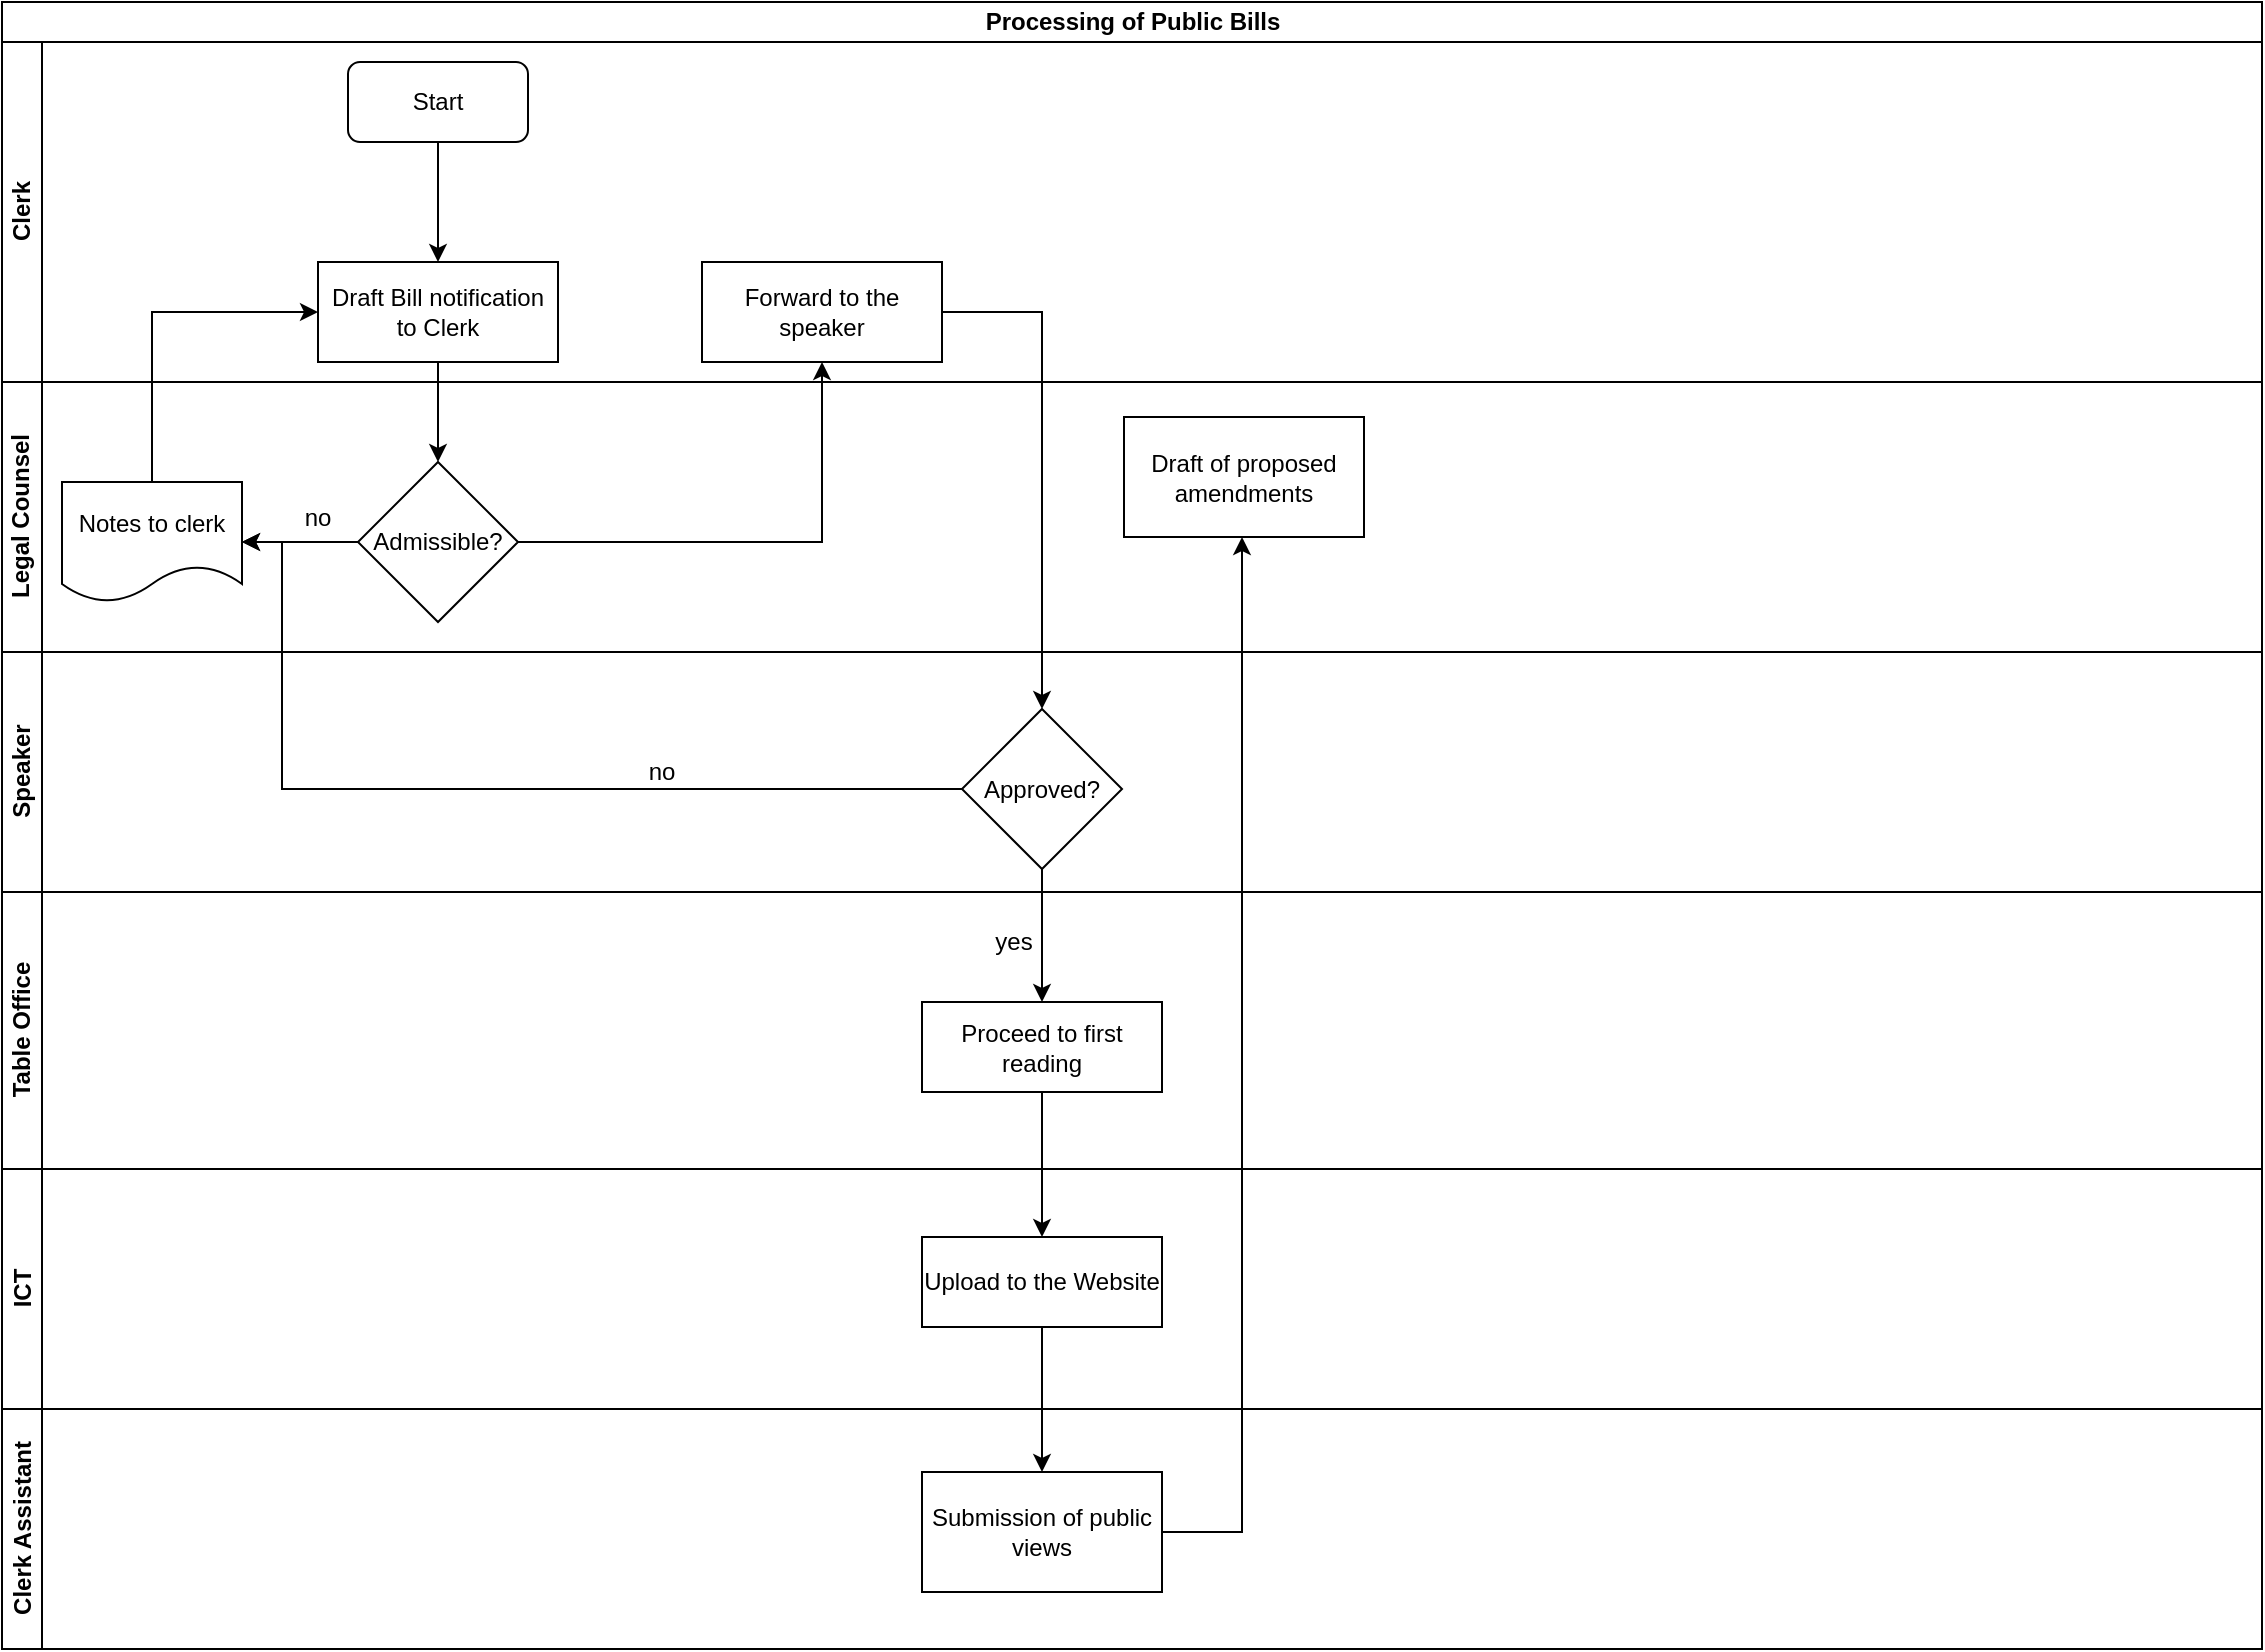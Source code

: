 <mxfile version="13.7.7" type="github">
  <diagram id="mP9wtIfBe_jxdlKhY_9U" name="Page-1">
    <mxGraphModel dx="910" dy="487" grid="1" gridSize="10" guides="1" tooltips="1" connect="1" arrows="1" fold="1" page="1" pageScale="1" pageWidth="1169" pageHeight="827" math="0" shadow="0">
      <root>
        <mxCell id="0" />
        <mxCell id="1" parent="0" />
        <mxCell id="AuAD-FIefWDgtdPpyPv2-1" value="Processing of Public Bills" style="swimlane;html=1;childLayout=stackLayout;resizeParent=1;resizeParentMax=0;horizontal=1;startSize=20;horizontalStack=0;" vertex="1" parent="1">
          <mxGeometry x="30" y="20" width="1130" height="823.5" as="geometry" />
        </mxCell>
        <mxCell id="AuAD-FIefWDgtdPpyPv2-2" value="Clerk" style="swimlane;html=1;startSize=20;horizontal=0;" vertex="1" parent="AuAD-FIefWDgtdPpyPv2-1">
          <mxGeometry y="20" width="1130" height="170" as="geometry" />
        </mxCell>
        <mxCell id="AuAD-FIefWDgtdPpyPv2-12" value="Start" style="rounded=1;whiteSpace=wrap;html=1;" vertex="1" parent="AuAD-FIefWDgtdPpyPv2-2">
          <mxGeometry x="173" y="10" width="90" height="40" as="geometry" />
        </mxCell>
        <mxCell id="AuAD-FIefWDgtdPpyPv2-25" value="Forward to the speaker" style="whiteSpace=wrap;html=1;rounded=0;" vertex="1" parent="AuAD-FIefWDgtdPpyPv2-2">
          <mxGeometry x="350" y="110" width="120" height="50" as="geometry" />
        </mxCell>
        <mxCell id="AuAD-FIefWDgtdPpyPv2-15" value="Draft Bill notification to Clerk" style="rounded=0;whiteSpace=wrap;html=1;" vertex="1" parent="AuAD-FIefWDgtdPpyPv2-2">
          <mxGeometry x="158" y="110" width="120" height="50" as="geometry" />
        </mxCell>
        <mxCell id="AuAD-FIefWDgtdPpyPv2-3" value="Legal Counsel" style="swimlane;html=1;startSize=20;horizontal=0;" vertex="1" parent="AuAD-FIefWDgtdPpyPv2-1">
          <mxGeometry y="190" width="1130" height="135" as="geometry" />
        </mxCell>
        <mxCell id="AuAD-FIefWDgtdPpyPv2-41" value="Draft of proposed amendments" style="whiteSpace=wrap;html=1;rounded=0;" vertex="1" parent="AuAD-FIefWDgtdPpyPv2-3">
          <mxGeometry x="561" y="17.5" width="120" height="60" as="geometry" />
        </mxCell>
        <mxCell id="AuAD-FIefWDgtdPpyPv2-23" value="no" style="text;html=1;strokeColor=none;fillColor=none;align=center;verticalAlign=middle;whiteSpace=wrap;rounded=0;" vertex="1" parent="AuAD-FIefWDgtdPpyPv2-3">
          <mxGeometry x="138" y="57.5" width="40" height="20" as="geometry" />
        </mxCell>
        <mxCell id="AuAD-FIefWDgtdPpyPv2-20" value="Notes to clerk" style="shape=document;whiteSpace=wrap;html=1;boundedLbl=1;" vertex="1" parent="AuAD-FIefWDgtdPpyPv2-3">
          <mxGeometry x="30" y="50" width="90" height="60" as="geometry" />
        </mxCell>
        <mxCell id="AuAD-FIefWDgtdPpyPv2-16" value="Admissible?" style="rhombus;whiteSpace=wrap;html=1;rounded=0;" vertex="1" parent="AuAD-FIefWDgtdPpyPv2-3">
          <mxGeometry x="178" y="40" width="80" height="80" as="geometry" />
        </mxCell>
        <mxCell id="AuAD-FIefWDgtdPpyPv2-19" value="" style="edgeStyle=orthogonalEdgeStyle;rounded=0;orthogonalLoop=1;jettySize=auto;html=1;entryX=1;entryY=0.5;entryDx=0;entryDy=0;" edge="1" parent="AuAD-FIefWDgtdPpyPv2-3" source="AuAD-FIefWDgtdPpyPv2-16" target="AuAD-FIefWDgtdPpyPv2-20">
          <mxGeometry relative="1" as="geometry">
            <mxPoint x="118" y="80" as="targetPoint" />
          </mxGeometry>
        </mxCell>
        <mxCell id="AuAD-FIefWDgtdPpyPv2-4" value="Speaker" style="swimlane;html=1;startSize=20;horizontal=0;" vertex="1" parent="AuAD-FIefWDgtdPpyPv2-1">
          <mxGeometry y="325" width="1130" height="120" as="geometry" />
        </mxCell>
        <mxCell id="AuAD-FIefWDgtdPpyPv2-38" value="no" style="text;html=1;strokeColor=none;fillColor=none;align=center;verticalAlign=middle;whiteSpace=wrap;rounded=0;" vertex="1" parent="AuAD-FIefWDgtdPpyPv2-4">
          <mxGeometry x="310" y="50" width="40" height="20" as="geometry" />
        </mxCell>
        <mxCell id="AuAD-FIefWDgtdPpyPv2-27" value="Approved?" style="rhombus;whiteSpace=wrap;html=1;rounded=0;" vertex="1" parent="AuAD-FIefWDgtdPpyPv2-4">
          <mxGeometry x="480" y="28.5" width="80" height="80" as="geometry" />
        </mxCell>
        <mxCell id="AuAD-FIefWDgtdPpyPv2-9" value="Table Office" style="swimlane;html=1;startSize=20;horizontal=0;" vertex="1" parent="AuAD-FIefWDgtdPpyPv2-1">
          <mxGeometry y="445" width="1130" height="138.5" as="geometry" />
        </mxCell>
        <mxCell id="AuAD-FIefWDgtdPpyPv2-31" value="yes" style="text;html=1;strokeColor=none;fillColor=none;align=center;verticalAlign=middle;whiteSpace=wrap;rounded=0;" vertex="1" parent="AuAD-FIefWDgtdPpyPv2-9">
          <mxGeometry x="486" y="15" width="40" height="20" as="geometry" />
        </mxCell>
        <mxCell id="AuAD-FIefWDgtdPpyPv2-29" value="Proceed to first reading" style="whiteSpace=wrap;html=1;rounded=0;" vertex="1" parent="AuAD-FIefWDgtdPpyPv2-9">
          <mxGeometry x="460" y="55" width="120" height="45" as="geometry" />
        </mxCell>
        <mxCell id="AuAD-FIefWDgtdPpyPv2-10" value="ICT" style="swimlane;html=1;startSize=20;horizontal=0;" vertex="1" parent="AuAD-FIefWDgtdPpyPv2-1">
          <mxGeometry y="583.5" width="1130" height="120" as="geometry" />
        </mxCell>
        <mxCell id="AuAD-FIefWDgtdPpyPv2-32" value="Upload to the Website" style="whiteSpace=wrap;html=1;rounded=0;" vertex="1" parent="AuAD-FIefWDgtdPpyPv2-10">
          <mxGeometry x="460" y="34" width="120" height="45" as="geometry" />
        </mxCell>
        <mxCell id="AuAD-FIefWDgtdPpyPv2-11" value="Clerk Assistant" style="swimlane;html=1;startSize=20;horizontal=0;" vertex="1" parent="AuAD-FIefWDgtdPpyPv2-1">
          <mxGeometry y="703.5" width="1130" height="120" as="geometry" />
        </mxCell>
        <mxCell id="AuAD-FIefWDgtdPpyPv2-34" value="Submission of public views" style="whiteSpace=wrap;html=1;rounded=0;" vertex="1" parent="AuAD-FIefWDgtdPpyPv2-11">
          <mxGeometry x="460" y="31.5" width="120" height="60" as="geometry" />
        </mxCell>
        <mxCell id="AuAD-FIefWDgtdPpyPv2-17" value="" style="edgeStyle=orthogonalEdgeStyle;rounded=0;orthogonalLoop=1;jettySize=auto;html=1;" edge="1" parent="AuAD-FIefWDgtdPpyPv2-1" source="AuAD-FIefWDgtdPpyPv2-15" target="AuAD-FIefWDgtdPpyPv2-16">
          <mxGeometry relative="1" as="geometry" />
        </mxCell>
        <mxCell id="AuAD-FIefWDgtdPpyPv2-22" value="" style="edgeStyle=orthogonalEdgeStyle;rounded=0;orthogonalLoop=1;jettySize=auto;html=1;entryX=0;entryY=0.5;entryDx=0;entryDy=0;" edge="1" parent="AuAD-FIefWDgtdPpyPv2-1" source="AuAD-FIefWDgtdPpyPv2-20" target="AuAD-FIefWDgtdPpyPv2-15">
          <mxGeometry relative="1" as="geometry">
            <mxPoint x="75" y="160" as="targetPoint" />
            <Array as="points">
              <mxPoint x="75" y="155" />
            </Array>
          </mxGeometry>
        </mxCell>
        <mxCell id="AuAD-FIefWDgtdPpyPv2-26" value="" style="edgeStyle=orthogonalEdgeStyle;rounded=0;orthogonalLoop=1;jettySize=auto;html=1;" edge="1" parent="AuAD-FIefWDgtdPpyPv2-1" source="AuAD-FIefWDgtdPpyPv2-16" target="AuAD-FIefWDgtdPpyPv2-25">
          <mxGeometry relative="1" as="geometry" />
        </mxCell>
        <mxCell id="AuAD-FIefWDgtdPpyPv2-28" value="" style="edgeStyle=orthogonalEdgeStyle;rounded=0;orthogonalLoop=1;jettySize=auto;html=1;" edge="1" parent="AuAD-FIefWDgtdPpyPv2-1" source="AuAD-FIefWDgtdPpyPv2-25" target="AuAD-FIefWDgtdPpyPv2-27">
          <mxGeometry relative="1" as="geometry" />
        </mxCell>
        <mxCell id="AuAD-FIefWDgtdPpyPv2-30" value="" style="edgeStyle=orthogonalEdgeStyle;rounded=0;orthogonalLoop=1;jettySize=auto;html=1;" edge="1" parent="AuAD-FIefWDgtdPpyPv2-1" source="AuAD-FIefWDgtdPpyPv2-27" target="AuAD-FIefWDgtdPpyPv2-29">
          <mxGeometry relative="1" as="geometry" />
        </mxCell>
        <mxCell id="AuAD-FIefWDgtdPpyPv2-33" value="" style="edgeStyle=orthogonalEdgeStyle;rounded=0;orthogonalLoop=1;jettySize=auto;html=1;" edge="1" parent="AuAD-FIefWDgtdPpyPv2-1" source="AuAD-FIefWDgtdPpyPv2-29" target="AuAD-FIefWDgtdPpyPv2-32">
          <mxGeometry relative="1" as="geometry" />
        </mxCell>
        <mxCell id="AuAD-FIefWDgtdPpyPv2-35" value="" style="edgeStyle=orthogonalEdgeStyle;rounded=0;orthogonalLoop=1;jettySize=auto;html=1;" edge="1" parent="AuAD-FIefWDgtdPpyPv2-1" source="AuAD-FIefWDgtdPpyPv2-32" target="AuAD-FIefWDgtdPpyPv2-34">
          <mxGeometry relative="1" as="geometry" />
        </mxCell>
        <mxCell id="AuAD-FIefWDgtdPpyPv2-37" value="" style="edgeStyle=orthogonalEdgeStyle;rounded=0;orthogonalLoop=1;jettySize=auto;html=1;entryX=1;entryY=0.5;entryDx=0;entryDy=0;" edge="1" parent="AuAD-FIefWDgtdPpyPv2-1" source="AuAD-FIefWDgtdPpyPv2-27" target="AuAD-FIefWDgtdPpyPv2-20">
          <mxGeometry relative="1" as="geometry">
            <mxPoint x="420" y="393.5" as="targetPoint" />
            <Array as="points">
              <mxPoint x="140" y="394" />
              <mxPoint x="140" y="270" />
            </Array>
          </mxGeometry>
        </mxCell>
        <mxCell id="AuAD-FIefWDgtdPpyPv2-42" value="" style="edgeStyle=orthogonalEdgeStyle;rounded=0;orthogonalLoop=1;jettySize=auto;html=1;" edge="1" parent="AuAD-FIefWDgtdPpyPv2-1" source="AuAD-FIefWDgtdPpyPv2-34" target="AuAD-FIefWDgtdPpyPv2-41">
          <mxGeometry relative="1" as="geometry">
            <Array as="points">
              <mxPoint x="620" y="765" />
            </Array>
          </mxGeometry>
        </mxCell>
        <mxCell id="AuAD-FIefWDgtdPpyPv2-14" value="" style="edgeStyle=orthogonalEdgeStyle;rounded=0;orthogonalLoop=1;jettySize=auto;html=1;" edge="1" parent="1" source="AuAD-FIefWDgtdPpyPv2-12">
          <mxGeometry relative="1" as="geometry">
            <mxPoint x="248" y="150" as="targetPoint" />
          </mxGeometry>
        </mxCell>
      </root>
    </mxGraphModel>
  </diagram>
</mxfile>

